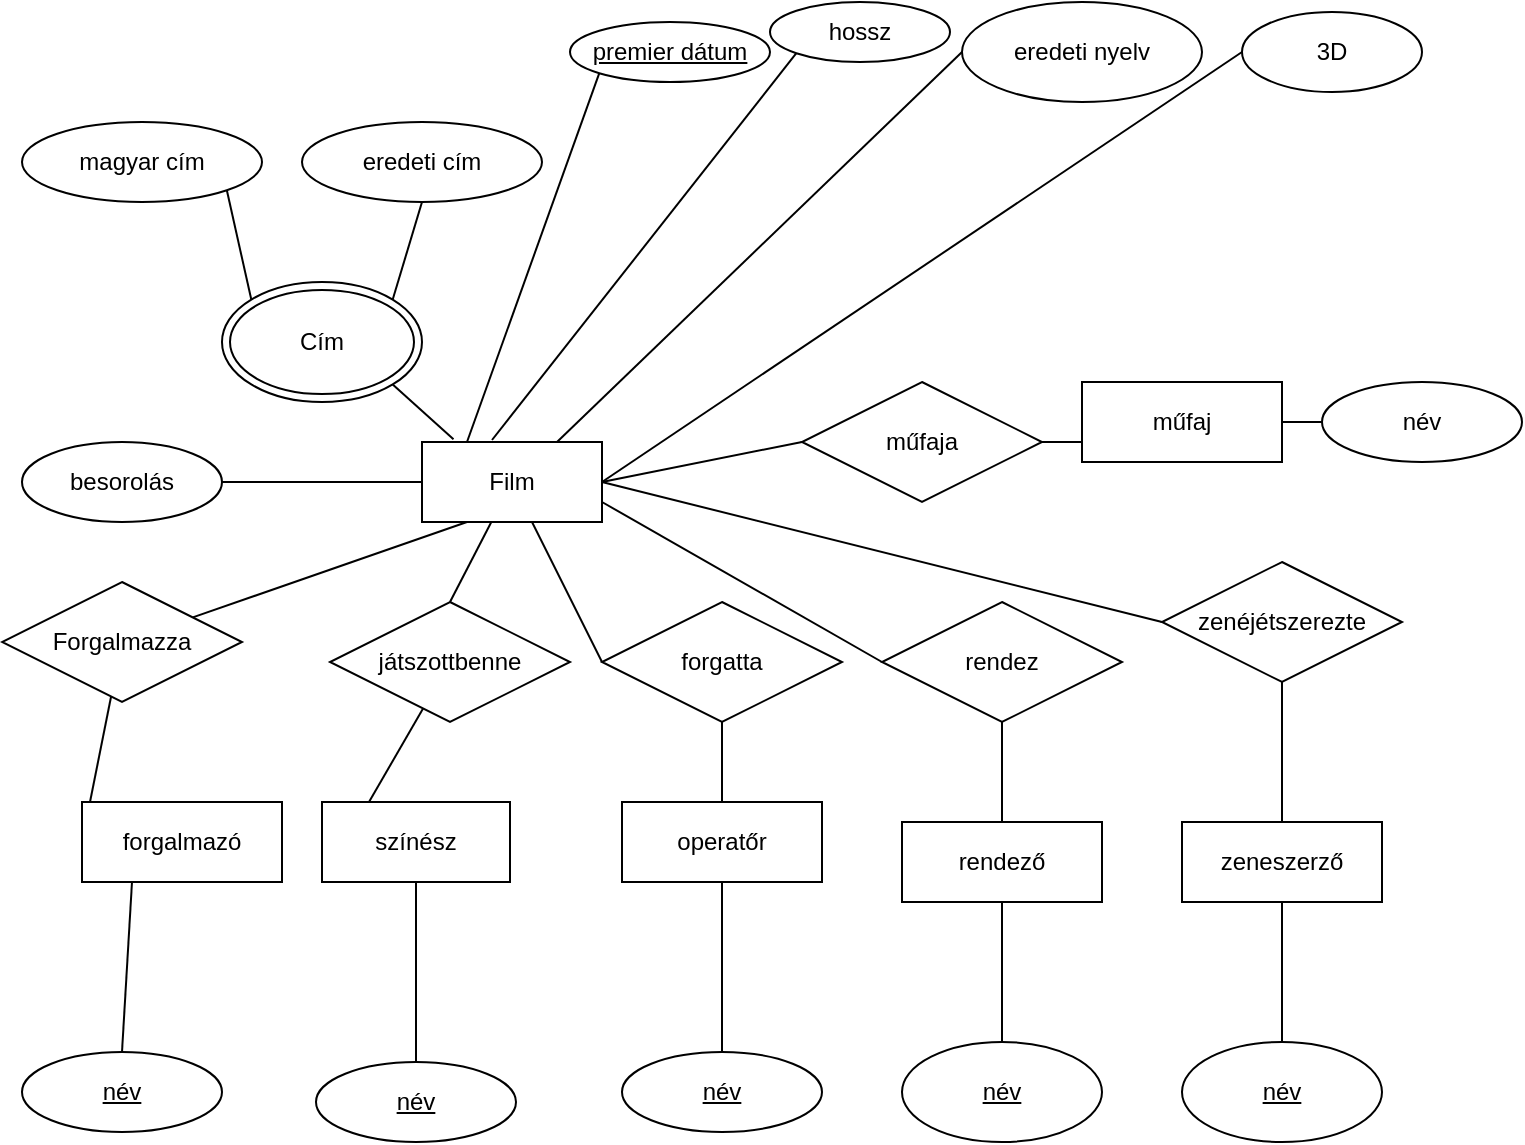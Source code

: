 <mxfile version="20.3.3" type="google"><diagram id="oynlTTk_vMBFrOn9qvGH" name="1 oldal"><mxGraphModel grid="1" page="1" gridSize="10" guides="1" tooltips="1" connect="1" arrows="1" fold="1" pageScale="1" pageWidth="827" pageHeight="1169" math="0" shadow="0"><root><mxCell id="0"/><mxCell id="1" parent="0"/><mxCell id="38w8Gz0LTKqdkJ8v1sVA-14" style="edgeStyle=none;rounded=0;orthogonalLoop=1;jettySize=auto;html=1;exitX=0.25;exitY=1;exitDx=0;exitDy=0;endArrow=none;endFill=0;" edge="1" parent="1" source="T2ycsknX-hmUDjfDS2kc-1" target="38w8Gz0LTKqdkJ8v1sVA-13"><mxGeometry relative="1" as="geometry"/></mxCell><mxCell id="T2ycsknX-hmUDjfDS2kc-1" value="Film" style="rounded=0;whiteSpace=wrap;html=1;" vertex="1" parent="1"><mxGeometry x="240" y="240" width="90" height="40" as="geometry"/></mxCell><mxCell id="T2ycsknX-hmUDjfDS2kc-6" style="rounded=0;orthogonalLoop=1;jettySize=auto;html=1;exitX=1;exitY=1;exitDx=0;exitDy=0;entryX=0.175;entryY=-0.033;entryDx=0;entryDy=0;entryPerimeter=0;endArrow=none;endFill=0;" edge="1" parent="1" source="T2ycsknX-hmUDjfDS2kc-3" target="T2ycsknX-hmUDjfDS2kc-1"><mxGeometry relative="1" as="geometry"/></mxCell><mxCell id="T2ycsknX-hmUDjfDS2kc-3" value="Cím" style="ellipse;shape=doubleEllipse;whiteSpace=wrap;html=1;" vertex="1" parent="1"><mxGeometry x="140" y="160" width="100" height="60" as="geometry"/></mxCell><mxCell id="T2ycsknX-hmUDjfDS2kc-8" style="rounded=0;orthogonalLoop=1;jettySize=auto;html=1;exitX=1;exitY=1;exitDx=0;exitDy=0;entryX=0;entryY=0;entryDx=0;entryDy=0;endArrow=none;endFill=0;" edge="1" parent="1" source="T2ycsknX-hmUDjfDS2kc-4" target="T2ycsknX-hmUDjfDS2kc-3"><mxGeometry relative="1" as="geometry"/></mxCell><mxCell id="T2ycsknX-hmUDjfDS2kc-4" value="magyar cím" style="ellipse;whiteSpace=wrap;html=1;" vertex="1" parent="1"><mxGeometry x="40" y="80" width="120" height="40" as="geometry"/></mxCell><mxCell id="T2ycsknX-hmUDjfDS2kc-7" style="orthogonalLoop=1;jettySize=auto;html=1;exitX=0.5;exitY=1;exitDx=0;exitDy=0;entryX=1;entryY=0;entryDx=0;entryDy=0;rounded=0;endArrow=none;endFill=0;" edge="1" parent="1" source="T2ycsknX-hmUDjfDS2kc-5" target="T2ycsknX-hmUDjfDS2kc-3"><mxGeometry relative="1" as="geometry"/></mxCell><mxCell id="T2ycsknX-hmUDjfDS2kc-5" value="eredeti cím" style="ellipse;whiteSpace=wrap;html=1;" vertex="1" parent="1"><mxGeometry x="180" y="80" width="120" height="40" as="geometry"/></mxCell><mxCell id="T2ycsknX-hmUDjfDS2kc-10" style="edgeStyle=none;rounded=0;orthogonalLoop=1;jettySize=auto;html=1;exitX=0;exitY=1;exitDx=0;exitDy=0;entryX=0.25;entryY=0;entryDx=0;entryDy=0;endArrow=none;endFill=0;" edge="1" parent="1" source="T2ycsknX-hmUDjfDS2kc-9" target="T2ycsknX-hmUDjfDS2kc-1"><mxGeometry relative="1" as="geometry"/></mxCell><mxCell id="T2ycsknX-hmUDjfDS2kc-9" value="&lt;u&gt;premier dátum&lt;/u&gt;" style="ellipse;whiteSpace=wrap;html=1;" vertex="1" parent="1"><mxGeometry x="314" y="30" width="100" height="30" as="geometry"/></mxCell><mxCell id="T2ycsknX-hmUDjfDS2kc-12" style="edgeStyle=none;rounded=0;orthogonalLoop=1;jettySize=auto;html=1;exitX=0;exitY=1;exitDx=0;exitDy=0;entryX=0.389;entryY=-0.025;entryDx=0;entryDy=0;entryPerimeter=0;endArrow=none;endFill=0;" edge="1" parent="1" source="T2ycsknX-hmUDjfDS2kc-11" target="T2ycsknX-hmUDjfDS2kc-1"><mxGeometry relative="1" as="geometry"/></mxCell><mxCell id="T2ycsknX-hmUDjfDS2kc-11" value="hossz" style="ellipse;whiteSpace=wrap;html=1;" vertex="1" parent="1"><mxGeometry x="414" y="20" width="90" height="30" as="geometry"/></mxCell><mxCell id="T2ycsknX-hmUDjfDS2kc-15" style="edgeStyle=none;rounded=0;orthogonalLoop=1;jettySize=auto;html=1;exitX=0;exitY=0.5;exitDx=0;exitDy=0;entryX=0.75;entryY=0;entryDx=0;entryDy=0;endArrow=none;endFill=0;" edge="1" parent="1" source="T2ycsknX-hmUDjfDS2kc-13" target="T2ycsknX-hmUDjfDS2kc-1"><mxGeometry relative="1" as="geometry"/></mxCell><mxCell id="T2ycsknX-hmUDjfDS2kc-13" value="eredeti nyelv" style="ellipse;whiteSpace=wrap;html=1;" vertex="1" parent="1"><mxGeometry x="510" y="20" width="120" height="50" as="geometry"/></mxCell><mxCell id="T2ycsknX-hmUDjfDS2kc-17" style="edgeStyle=none;rounded=0;orthogonalLoop=1;jettySize=auto;html=1;exitX=0;exitY=0.5;exitDx=0;exitDy=0;entryX=1;entryY=0.5;entryDx=0;entryDy=0;endArrow=none;endFill=0;" edge="1" parent="1" source="T2ycsknX-hmUDjfDS2kc-16" target="T2ycsknX-hmUDjfDS2kc-1"><mxGeometry relative="1" as="geometry"/></mxCell><mxCell id="T2ycsknX-hmUDjfDS2kc-16" value="3D" style="ellipse;whiteSpace=wrap;html=1;" vertex="1" parent="1"><mxGeometry x="650" y="25" width="90" height="40" as="geometry"/></mxCell><mxCell id="38w8Gz0LTKqdkJ8v1sVA-7" style="edgeStyle=none;rounded=0;orthogonalLoop=1;jettySize=auto;html=1;exitX=1;exitY=0.5;exitDx=0;exitDy=0;entryX=0;entryY=0.5;entryDx=0;entryDy=0;endArrow=none;endFill=0;" edge="1" parent="1" source="38w8Gz0LTKqdkJ8v1sVA-6" target="T2ycsknX-hmUDjfDS2kc-1"><mxGeometry relative="1" as="geometry"/></mxCell><mxCell id="38w8Gz0LTKqdkJ8v1sVA-6" value="besorolás" style="ellipse;whiteSpace=wrap;html=1;align=center;" vertex="1" parent="1"><mxGeometry x="40" y="240" width="100" height="40" as="geometry"/></mxCell><mxCell id="38w8Gz0LTKqdkJ8v1sVA-15" style="edgeStyle=none;rounded=0;orthogonalLoop=1;jettySize=auto;html=1;exitX=0;exitY=0.5;exitDx=0;exitDy=0;endArrow=none;endFill=0;" edge="1" parent="1" source="38w8Gz0LTKqdkJ8v1sVA-9" target="38w8Gz0LTKqdkJ8v1sVA-13"><mxGeometry relative="1" as="geometry"/></mxCell><mxCell id="38w8Gz0LTKqdkJ8v1sVA-9" value="forgalmazó" style="whiteSpace=wrap;html=1;align=center;" vertex="1" parent="1"><mxGeometry x="70" y="420" width="100" height="40" as="geometry"/></mxCell><mxCell id="38w8Gz0LTKqdkJ8v1sVA-16" style="edgeStyle=none;rounded=0;orthogonalLoop=1;jettySize=auto;html=1;exitX=0.5;exitY=0;exitDx=0;exitDy=0;entryX=0.25;entryY=1;entryDx=0;entryDy=0;endArrow=none;endFill=0;" edge="1" parent="1" source="38w8Gz0LTKqdkJ8v1sVA-10" target="38w8Gz0LTKqdkJ8v1sVA-9"><mxGeometry relative="1" as="geometry"/></mxCell><mxCell id="38w8Gz0LTKqdkJ8v1sVA-10" value="&lt;u&gt;név&lt;/u&gt;" style="ellipse;whiteSpace=wrap;html=1;align=center;" vertex="1" parent="1"><mxGeometry x="40" y="545" width="100" height="40" as="geometry"/></mxCell><mxCell id="38w8Gz0LTKqdkJ8v1sVA-13" value="Forgalmazza" style="shape=rhombus;perimeter=rhombusPerimeter;whiteSpace=wrap;html=1;align=center;" vertex="1" parent="1"><mxGeometry x="30" y="310" width="120" height="60" as="geometry"/></mxCell><mxCell id="38w8Gz0LTKqdkJ8v1sVA-18" style="edgeStyle=none;rounded=0;orthogonalLoop=1;jettySize=auto;html=1;exitX=0.5;exitY=0;exitDx=0;exitDy=0;endArrow=none;endFill=0;" edge="1" parent="1" source="38w8Gz0LTKqdkJ8v1sVA-17" target="T2ycsknX-hmUDjfDS2kc-1"><mxGeometry relative="1" as="geometry"/></mxCell><mxCell id="38w8Gz0LTKqdkJ8v1sVA-17" value="játszottbenne" style="shape=rhombus;perimeter=rhombusPerimeter;whiteSpace=wrap;html=1;align=center;" vertex="1" parent="1"><mxGeometry x="194" y="320" width="120" height="60" as="geometry"/></mxCell><mxCell id="38w8Gz0LTKqdkJ8v1sVA-20" style="edgeStyle=none;rounded=0;orthogonalLoop=1;jettySize=auto;html=1;exitX=0.25;exitY=0;exitDx=0;exitDy=0;endArrow=none;endFill=0;" edge="1" parent="1" source="38w8Gz0LTKqdkJ8v1sVA-19" target="38w8Gz0LTKqdkJ8v1sVA-17"><mxGeometry relative="1" as="geometry"/></mxCell><mxCell id="38w8Gz0LTKqdkJ8v1sVA-19" value="színész" style="rounded=0;whiteSpace=wrap;html=1;" vertex="1" parent="1"><mxGeometry x="190" y="420" width="94" height="40" as="geometry"/></mxCell><mxCell id="38w8Gz0LTKqdkJ8v1sVA-22" style="edgeStyle=none;rounded=0;orthogonalLoop=1;jettySize=auto;html=1;exitX=0.5;exitY=0;exitDx=0;exitDy=0;endArrow=none;endFill=0;" edge="1" parent="1" source="38w8Gz0LTKqdkJ8v1sVA-21" target="38w8Gz0LTKqdkJ8v1sVA-19"><mxGeometry relative="1" as="geometry"/></mxCell><mxCell id="38w8Gz0LTKqdkJ8v1sVA-21" value="&lt;u&gt;név&lt;/u&gt;" style="ellipse;whiteSpace=wrap;html=1;align=center;" vertex="1" parent="1"><mxGeometry x="187" y="550" width="100" height="40" as="geometry"/></mxCell><mxCell id="38w8Gz0LTKqdkJ8v1sVA-27" style="edgeStyle=none;rounded=0;orthogonalLoop=1;jettySize=auto;html=1;exitX=0;exitY=0.5;exitDx=0;exitDy=0;endArrow=none;endFill=0;" edge="1" parent="1" source="38w8Gz0LTKqdkJ8v1sVA-23" target="T2ycsknX-hmUDjfDS2kc-1"><mxGeometry relative="1" as="geometry"/></mxCell><mxCell id="38w8Gz0LTKqdkJ8v1sVA-28" style="edgeStyle=none;rounded=0;orthogonalLoop=1;jettySize=auto;html=1;exitX=0.5;exitY=1;exitDx=0;exitDy=0;entryX=0.5;entryY=0;entryDx=0;entryDy=0;endArrow=none;endFill=0;" edge="1" parent="1" source="38w8Gz0LTKqdkJ8v1sVA-23" target="38w8Gz0LTKqdkJ8v1sVA-24"><mxGeometry relative="1" as="geometry"/></mxCell><mxCell id="38w8Gz0LTKqdkJ8v1sVA-23" value="forgatta" style="shape=rhombus;perimeter=rhombusPerimeter;whiteSpace=wrap;html=1;align=center;" vertex="1" parent="1"><mxGeometry x="330" y="320" width="120" height="60" as="geometry"/></mxCell><mxCell id="38w8Gz0LTKqdkJ8v1sVA-24" value="operatőr" style="whiteSpace=wrap;html=1;align=center;" vertex="1" parent="1"><mxGeometry x="340" y="420" width="100" height="40" as="geometry"/></mxCell><mxCell id="38w8Gz0LTKqdkJ8v1sVA-26" style="edgeStyle=none;rounded=0;orthogonalLoop=1;jettySize=auto;html=1;exitX=0.5;exitY=0;exitDx=0;exitDy=0;endArrow=none;endFill=0;" edge="1" parent="1" source="38w8Gz0LTKqdkJ8v1sVA-25" target="38w8Gz0LTKqdkJ8v1sVA-24"><mxGeometry relative="1" as="geometry"/></mxCell><mxCell id="38w8Gz0LTKqdkJ8v1sVA-25" value="&lt;u&gt;név&lt;/u&gt;" style="ellipse;whiteSpace=wrap;html=1;align=center;" vertex="1" parent="1"><mxGeometry x="340" y="545" width="100" height="40" as="geometry"/></mxCell><mxCell id="38w8Gz0LTKqdkJ8v1sVA-33" style="edgeStyle=none;rounded=0;orthogonalLoop=1;jettySize=auto;html=1;exitX=0.5;exitY=1;exitDx=0;exitDy=0;entryX=0.5;entryY=0;entryDx=0;entryDy=0;endArrow=none;endFill=0;" edge="1" parent="1" source="38w8Gz0LTKqdkJ8v1sVA-29" target="38w8Gz0LTKqdkJ8v1sVA-30"><mxGeometry relative="1" as="geometry"/></mxCell><mxCell id="38w8Gz0LTKqdkJ8v1sVA-29" value="rendező" style="whiteSpace=wrap;html=1;align=center;" vertex="1" parent="1"><mxGeometry x="480" y="430" width="100" height="40" as="geometry"/></mxCell><mxCell id="38w8Gz0LTKqdkJ8v1sVA-30" value="&lt;u&gt;név&lt;/u&gt;" style="ellipse;whiteSpace=wrap;html=1;align=center;" vertex="1" parent="1"><mxGeometry x="480" y="540" width="100" height="50" as="geometry"/></mxCell><mxCell id="38w8Gz0LTKqdkJ8v1sVA-32" style="edgeStyle=none;rounded=0;orthogonalLoop=1;jettySize=auto;html=1;exitX=0.5;exitY=1;exitDx=0;exitDy=0;entryX=0.5;entryY=0;entryDx=0;entryDy=0;endArrow=none;endFill=0;" edge="1" parent="1" source="38w8Gz0LTKqdkJ8v1sVA-31" target="38w8Gz0LTKqdkJ8v1sVA-29"><mxGeometry relative="1" as="geometry"/></mxCell><mxCell id="38w8Gz0LTKqdkJ8v1sVA-34" style="edgeStyle=none;rounded=0;orthogonalLoop=1;jettySize=auto;html=1;exitX=0;exitY=0.5;exitDx=0;exitDy=0;entryX=1;entryY=0.75;entryDx=0;entryDy=0;endArrow=none;endFill=0;" edge="1" parent="1" source="38w8Gz0LTKqdkJ8v1sVA-31" target="T2ycsknX-hmUDjfDS2kc-1"><mxGeometry relative="1" as="geometry"/></mxCell><mxCell id="38w8Gz0LTKqdkJ8v1sVA-31" value="rendez" style="shape=rhombus;perimeter=rhombusPerimeter;whiteSpace=wrap;html=1;align=center;" vertex="1" parent="1"><mxGeometry x="470" y="320" width="120" height="60" as="geometry"/></mxCell><mxCell id="38w8Gz0LTKqdkJ8v1sVA-35" style="edgeStyle=none;rounded=0;orthogonalLoop=1;jettySize=auto;html=1;exitX=0.5;exitY=1;exitDx=0;exitDy=0;entryX=0.5;entryY=0;entryDx=0;entryDy=0;endArrow=none;endFill=0;" edge="1" parent="1" source="38w8Gz0LTKqdkJ8v1sVA-36" target="38w8Gz0LTKqdkJ8v1sVA-37"><mxGeometry relative="1" as="geometry"/></mxCell><mxCell id="38w8Gz0LTKqdkJ8v1sVA-36" value="zeneszerző" style="whiteSpace=wrap;html=1;align=center;" vertex="1" parent="1"><mxGeometry x="620" y="430" width="100" height="40" as="geometry"/></mxCell><mxCell id="38w8Gz0LTKqdkJ8v1sVA-37" value="&lt;u&gt;név&lt;/u&gt;" style="ellipse;whiteSpace=wrap;html=1;align=center;" vertex="1" parent="1"><mxGeometry x="620" y="540" width="100" height="50" as="geometry"/></mxCell><mxCell id="38w8Gz0LTKqdkJ8v1sVA-38" style="edgeStyle=none;rounded=0;orthogonalLoop=1;jettySize=auto;html=1;exitX=0.5;exitY=1;exitDx=0;exitDy=0;entryX=0.5;entryY=0;entryDx=0;entryDy=0;endArrow=none;endFill=0;" edge="1" parent="1" source="38w8Gz0LTKqdkJ8v1sVA-39" target="38w8Gz0LTKqdkJ8v1sVA-36"><mxGeometry relative="1" as="geometry"/></mxCell><mxCell id="38w8Gz0LTKqdkJ8v1sVA-40" style="edgeStyle=none;rounded=0;orthogonalLoop=1;jettySize=auto;html=1;exitX=0;exitY=0.5;exitDx=0;exitDy=0;entryX=1;entryY=0.5;entryDx=0;entryDy=0;endArrow=none;endFill=0;" edge="1" parent="1" source="38w8Gz0LTKqdkJ8v1sVA-39" target="T2ycsknX-hmUDjfDS2kc-1"><mxGeometry relative="1" as="geometry"/></mxCell><mxCell id="38w8Gz0LTKqdkJ8v1sVA-39" value="zenéjétszerezte" style="shape=rhombus;perimeter=rhombusPerimeter;whiteSpace=wrap;html=1;align=center;" vertex="1" parent="1"><mxGeometry x="610" y="300" width="120" height="60" as="geometry"/></mxCell><mxCell id="38w8Gz0LTKqdkJ8v1sVA-41" value="műfaj" style="whiteSpace=wrap;html=1;align=center;" vertex="1" parent="1"><mxGeometry x="570" y="210" width="100" height="40" as="geometry"/></mxCell><mxCell id="38w8Gz0LTKqdkJ8v1sVA-44" style="edgeStyle=none;rounded=0;orthogonalLoop=1;jettySize=auto;html=1;exitX=0;exitY=0.5;exitDx=0;exitDy=0;entryX=1;entryY=0.5;entryDx=0;entryDy=0;endArrow=none;endFill=0;" edge="1" parent="1" source="38w8Gz0LTKqdkJ8v1sVA-43" target="38w8Gz0LTKqdkJ8v1sVA-41"><mxGeometry relative="1" as="geometry"/></mxCell><mxCell id="38w8Gz0LTKqdkJ8v1sVA-43" value="név" style="ellipse;whiteSpace=wrap;html=1;align=center;" vertex="1" parent="1"><mxGeometry x="690" y="210" width="100" height="40" as="geometry"/></mxCell><mxCell id="38w8Gz0LTKqdkJ8v1sVA-46" style="edgeStyle=none;rounded=0;orthogonalLoop=1;jettySize=auto;html=1;exitX=1;exitY=0.5;exitDx=0;exitDy=0;entryX=0;entryY=0.75;entryDx=0;entryDy=0;endArrow=none;endFill=0;" edge="1" parent="1" source="38w8Gz0LTKqdkJ8v1sVA-45" target="38w8Gz0LTKqdkJ8v1sVA-41"><mxGeometry relative="1" as="geometry"/></mxCell><mxCell id="38w8Gz0LTKqdkJ8v1sVA-47" style="edgeStyle=none;rounded=0;orthogonalLoop=1;jettySize=auto;html=1;exitX=0;exitY=0.5;exitDx=0;exitDy=0;entryX=1;entryY=0.5;entryDx=0;entryDy=0;endArrow=none;endFill=0;" edge="1" parent="1" source="38w8Gz0LTKqdkJ8v1sVA-45" target="T2ycsknX-hmUDjfDS2kc-1"><mxGeometry relative="1" as="geometry"/></mxCell><mxCell id="38w8Gz0LTKqdkJ8v1sVA-45" value="műfaja" style="shape=rhombus;perimeter=rhombusPerimeter;whiteSpace=wrap;html=1;align=center;" vertex="1" parent="1"><mxGeometry x="430" y="210" width="120" height="60" as="geometry"/></mxCell></root></mxGraphModel></diagram></mxfile>